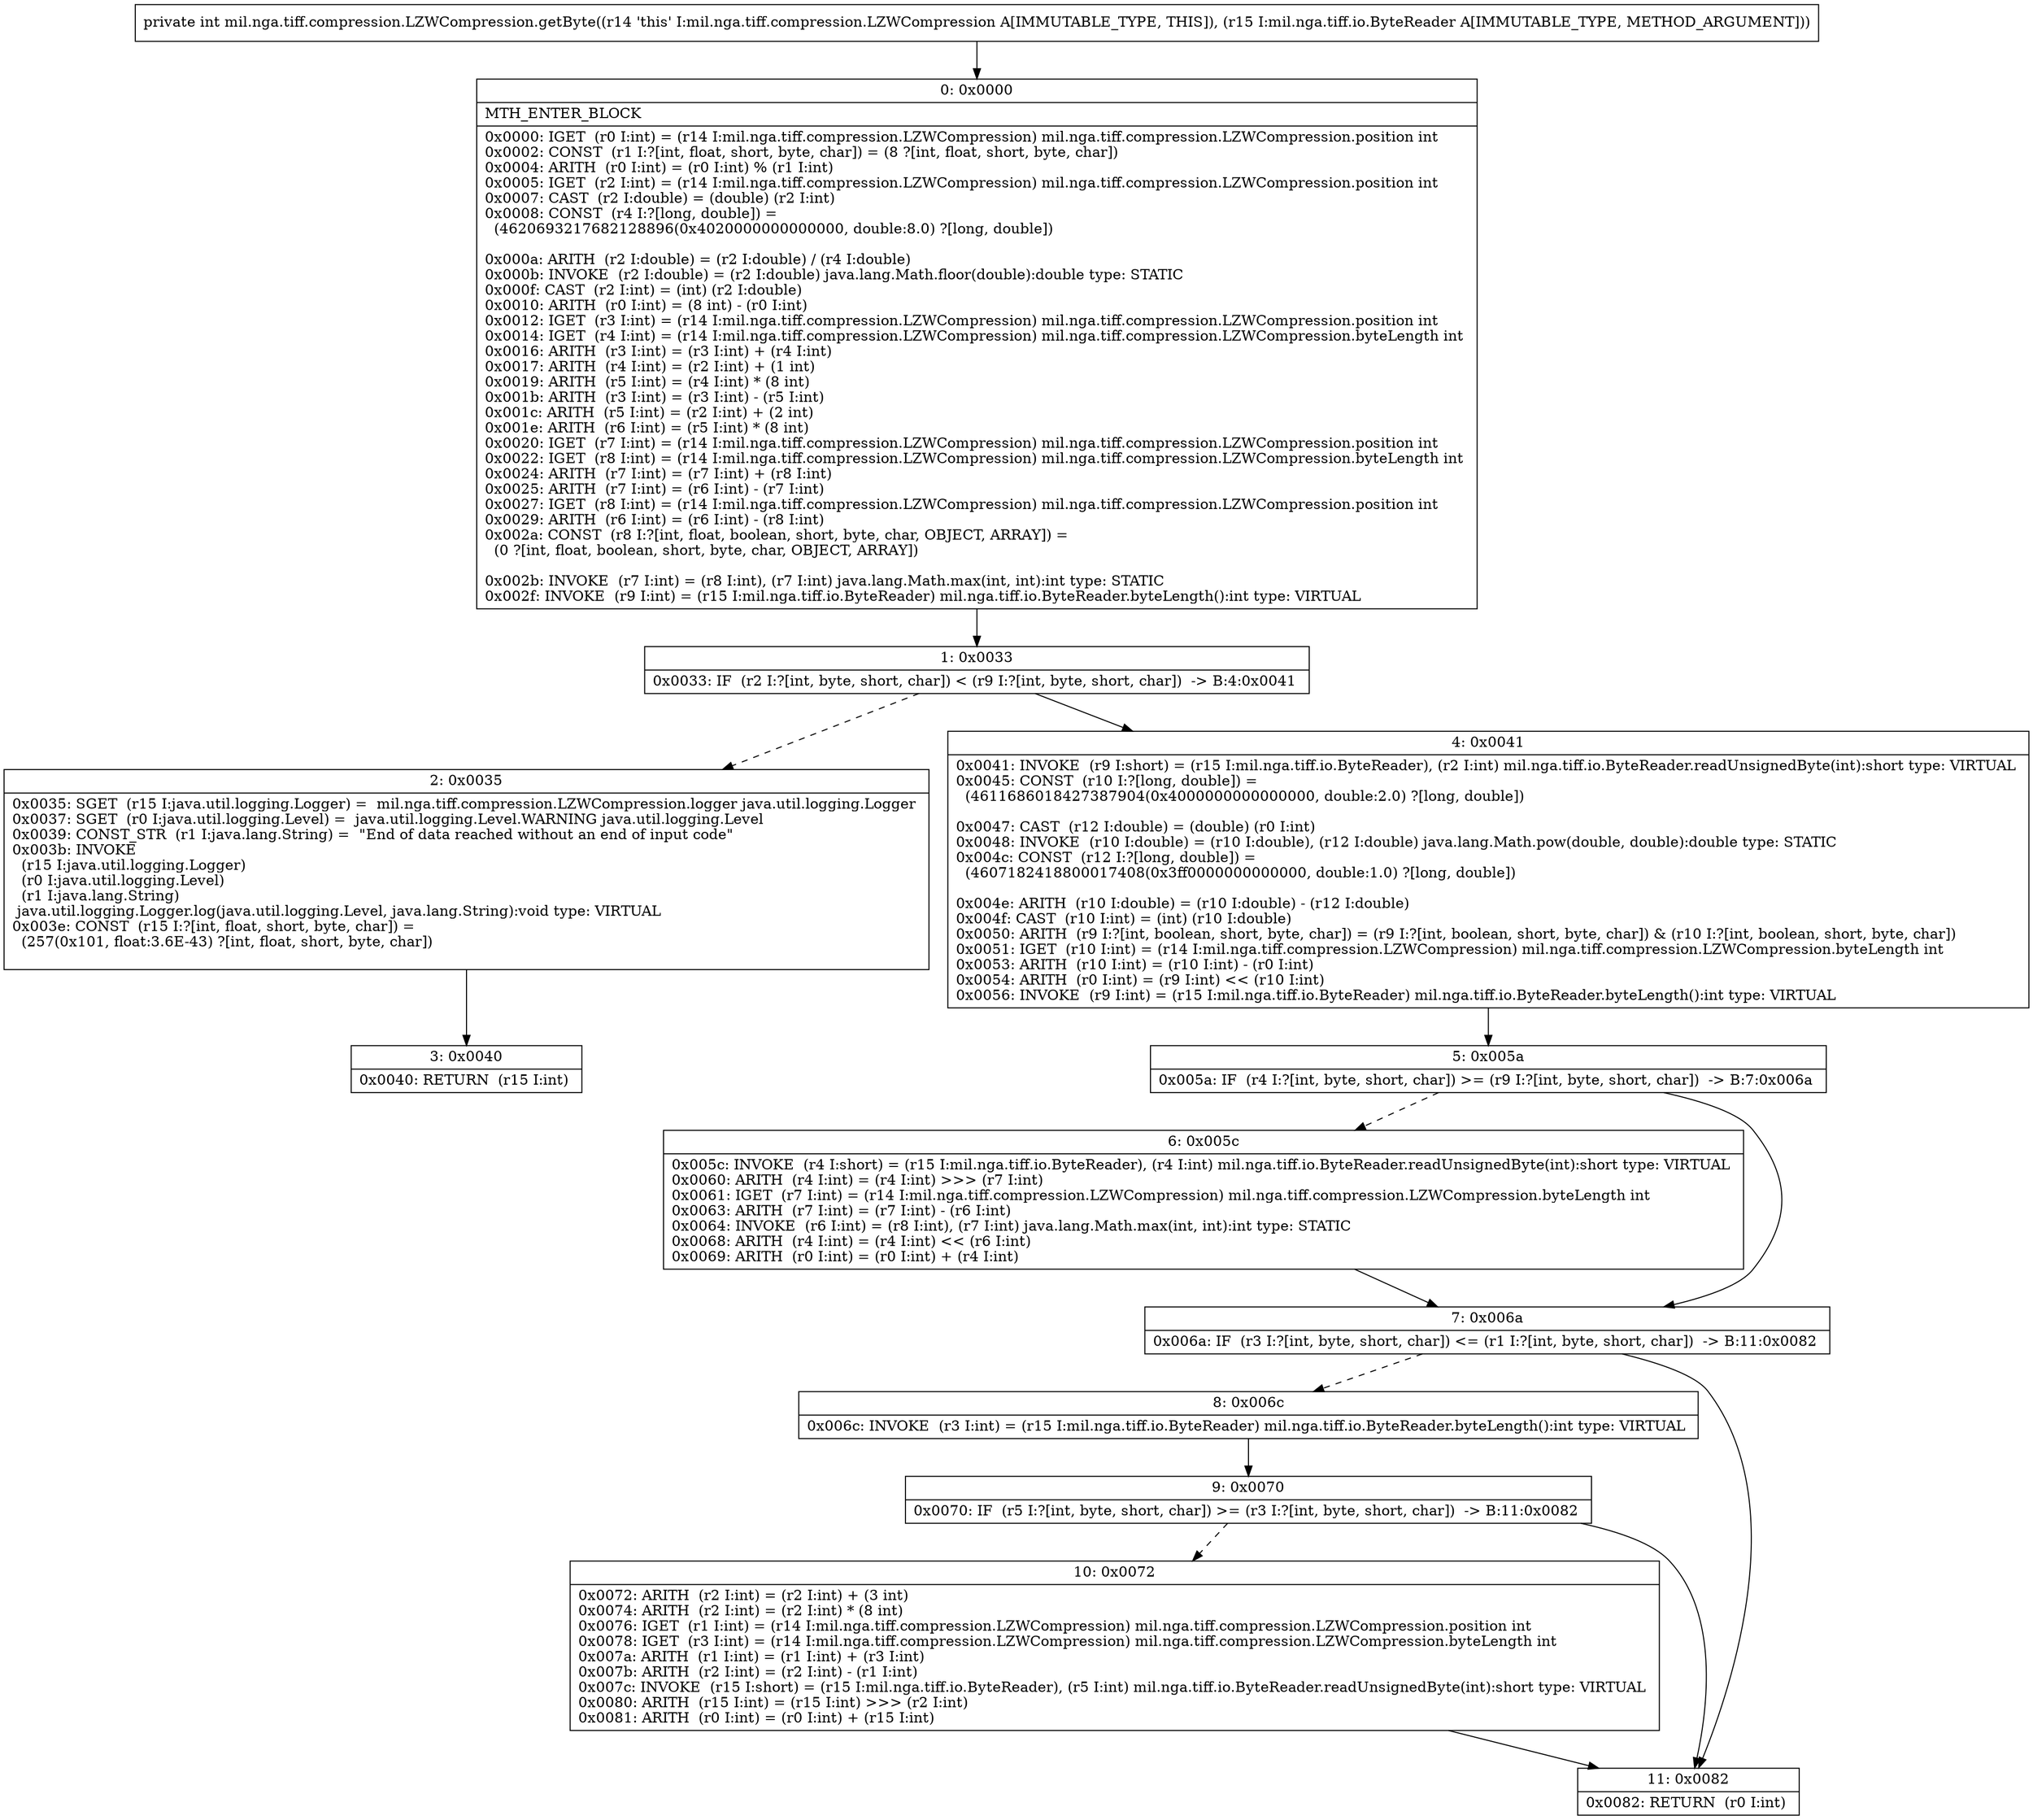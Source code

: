 digraph "CFG formil.nga.tiff.compression.LZWCompression.getByte(Lmil\/nga\/tiff\/io\/ByteReader;)I" {
Node_0 [shape=record,label="{0\:\ 0x0000|MTH_ENTER_BLOCK\l|0x0000: IGET  (r0 I:int) = (r14 I:mil.nga.tiff.compression.LZWCompression) mil.nga.tiff.compression.LZWCompression.position int \l0x0002: CONST  (r1 I:?[int, float, short, byte, char]) = (8 ?[int, float, short, byte, char]) \l0x0004: ARITH  (r0 I:int) = (r0 I:int) % (r1 I:int) \l0x0005: IGET  (r2 I:int) = (r14 I:mil.nga.tiff.compression.LZWCompression) mil.nga.tiff.compression.LZWCompression.position int \l0x0007: CAST  (r2 I:double) = (double) (r2 I:int) \l0x0008: CONST  (r4 I:?[long, double]) = \l  (4620693217682128896(0x4020000000000000, double:8.0) ?[long, double])\l \l0x000a: ARITH  (r2 I:double) = (r2 I:double) \/ (r4 I:double) \l0x000b: INVOKE  (r2 I:double) = (r2 I:double) java.lang.Math.floor(double):double type: STATIC \l0x000f: CAST  (r2 I:int) = (int) (r2 I:double) \l0x0010: ARITH  (r0 I:int) = (8 int) \- (r0 I:int) \l0x0012: IGET  (r3 I:int) = (r14 I:mil.nga.tiff.compression.LZWCompression) mil.nga.tiff.compression.LZWCompression.position int \l0x0014: IGET  (r4 I:int) = (r14 I:mil.nga.tiff.compression.LZWCompression) mil.nga.tiff.compression.LZWCompression.byteLength int \l0x0016: ARITH  (r3 I:int) = (r3 I:int) + (r4 I:int) \l0x0017: ARITH  (r4 I:int) = (r2 I:int) + (1 int) \l0x0019: ARITH  (r5 I:int) = (r4 I:int) * (8 int) \l0x001b: ARITH  (r3 I:int) = (r3 I:int) \- (r5 I:int) \l0x001c: ARITH  (r5 I:int) = (r2 I:int) + (2 int) \l0x001e: ARITH  (r6 I:int) = (r5 I:int) * (8 int) \l0x0020: IGET  (r7 I:int) = (r14 I:mil.nga.tiff.compression.LZWCompression) mil.nga.tiff.compression.LZWCompression.position int \l0x0022: IGET  (r8 I:int) = (r14 I:mil.nga.tiff.compression.LZWCompression) mil.nga.tiff.compression.LZWCompression.byteLength int \l0x0024: ARITH  (r7 I:int) = (r7 I:int) + (r8 I:int) \l0x0025: ARITH  (r7 I:int) = (r6 I:int) \- (r7 I:int) \l0x0027: IGET  (r8 I:int) = (r14 I:mil.nga.tiff.compression.LZWCompression) mil.nga.tiff.compression.LZWCompression.position int \l0x0029: ARITH  (r6 I:int) = (r6 I:int) \- (r8 I:int) \l0x002a: CONST  (r8 I:?[int, float, boolean, short, byte, char, OBJECT, ARRAY]) = \l  (0 ?[int, float, boolean, short, byte, char, OBJECT, ARRAY])\l \l0x002b: INVOKE  (r7 I:int) = (r8 I:int), (r7 I:int) java.lang.Math.max(int, int):int type: STATIC \l0x002f: INVOKE  (r9 I:int) = (r15 I:mil.nga.tiff.io.ByteReader) mil.nga.tiff.io.ByteReader.byteLength():int type: VIRTUAL \l}"];
Node_1 [shape=record,label="{1\:\ 0x0033|0x0033: IF  (r2 I:?[int, byte, short, char]) \< (r9 I:?[int, byte, short, char])  \-\> B:4:0x0041 \l}"];
Node_2 [shape=record,label="{2\:\ 0x0035|0x0035: SGET  (r15 I:java.util.logging.Logger) =  mil.nga.tiff.compression.LZWCompression.logger java.util.logging.Logger \l0x0037: SGET  (r0 I:java.util.logging.Level) =  java.util.logging.Level.WARNING java.util.logging.Level \l0x0039: CONST_STR  (r1 I:java.lang.String) =  \"End of data reached without an end of input code\" \l0x003b: INVOKE  \l  (r15 I:java.util.logging.Logger)\l  (r0 I:java.util.logging.Level)\l  (r1 I:java.lang.String)\l java.util.logging.Logger.log(java.util.logging.Level, java.lang.String):void type: VIRTUAL \l0x003e: CONST  (r15 I:?[int, float, short, byte, char]) = \l  (257(0x101, float:3.6E\-43) ?[int, float, short, byte, char])\l \l}"];
Node_3 [shape=record,label="{3\:\ 0x0040|0x0040: RETURN  (r15 I:int) \l}"];
Node_4 [shape=record,label="{4\:\ 0x0041|0x0041: INVOKE  (r9 I:short) = (r15 I:mil.nga.tiff.io.ByteReader), (r2 I:int) mil.nga.tiff.io.ByteReader.readUnsignedByte(int):short type: VIRTUAL \l0x0045: CONST  (r10 I:?[long, double]) = \l  (4611686018427387904(0x4000000000000000, double:2.0) ?[long, double])\l \l0x0047: CAST  (r12 I:double) = (double) (r0 I:int) \l0x0048: INVOKE  (r10 I:double) = (r10 I:double), (r12 I:double) java.lang.Math.pow(double, double):double type: STATIC \l0x004c: CONST  (r12 I:?[long, double]) = \l  (4607182418800017408(0x3ff0000000000000, double:1.0) ?[long, double])\l \l0x004e: ARITH  (r10 I:double) = (r10 I:double) \- (r12 I:double) \l0x004f: CAST  (r10 I:int) = (int) (r10 I:double) \l0x0050: ARITH  (r9 I:?[int, boolean, short, byte, char]) = (r9 I:?[int, boolean, short, byte, char]) & (r10 I:?[int, boolean, short, byte, char]) \l0x0051: IGET  (r10 I:int) = (r14 I:mil.nga.tiff.compression.LZWCompression) mil.nga.tiff.compression.LZWCompression.byteLength int \l0x0053: ARITH  (r10 I:int) = (r10 I:int) \- (r0 I:int) \l0x0054: ARITH  (r0 I:int) = (r9 I:int) \<\< (r10 I:int) \l0x0056: INVOKE  (r9 I:int) = (r15 I:mil.nga.tiff.io.ByteReader) mil.nga.tiff.io.ByteReader.byteLength():int type: VIRTUAL \l}"];
Node_5 [shape=record,label="{5\:\ 0x005a|0x005a: IF  (r4 I:?[int, byte, short, char]) \>= (r9 I:?[int, byte, short, char])  \-\> B:7:0x006a \l}"];
Node_6 [shape=record,label="{6\:\ 0x005c|0x005c: INVOKE  (r4 I:short) = (r15 I:mil.nga.tiff.io.ByteReader), (r4 I:int) mil.nga.tiff.io.ByteReader.readUnsignedByte(int):short type: VIRTUAL \l0x0060: ARITH  (r4 I:int) = (r4 I:int) \>\>\> (r7 I:int) \l0x0061: IGET  (r7 I:int) = (r14 I:mil.nga.tiff.compression.LZWCompression) mil.nga.tiff.compression.LZWCompression.byteLength int \l0x0063: ARITH  (r7 I:int) = (r7 I:int) \- (r6 I:int) \l0x0064: INVOKE  (r6 I:int) = (r8 I:int), (r7 I:int) java.lang.Math.max(int, int):int type: STATIC \l0x0068: ARITH  (r4 I:int) = (r4 I:int) \<\< (r6 I:int) \l0x0069: ARITH  (r0 I:int) = (r0 I:int) + (r4 I:int) \l}"];
Node_7 [shape=record,label="{7\:\ 0x006a|0x006a: IF  (r3 I:?[int, byte, short, char]) \<= (r1 I:?[int, byte, short, char])  \-\> B:11:0x0082 \l}"];
Node_8 [shape=record,label="{8\:\ 0x006c|0x006c: INVOKE  (r3 I:int) = (r15 I:mil.nga.tiff.io.ByteReader) mil.nga.tiff.io.ByteReader.byteLength():int type: VIRTUAL \l}"];
Node_9 [shape=record,label="{9\:\ 0x0070|0x0070: IF  (r5 I:?[int, byte, short, char]) \>= (r3 I:?[int, byte, short, char])  \-\> B:11:0x0082 \l}"];
Node_10 [shape=record,label="{10\:\ 0x0072|0x0072: ARITH  (r2 I:int) = (r2 I:int) + (3 int) \l0x0074: ARITH  (r2 I:int) = (r2 I:int) * (8 int) \l0x0076: IGET  (r1 I:int) = (r14 I:mil.nga.tiff.compression.LZWCompression) mil.nga.tiff.compression.LZWCompression.position int \l0x0078: IGET  (r3 I:int) = (r14 I:mil.nga.tiff.compression.LZWCompression) mil.nga.tiff.compression.LZWCompression.byteLength int \l0x007a: ARITH  (r1 I:int) = (r1 I:int) + (r3 I:int) \l0x007b: ARITH  (r2 I:int) = (r2 I:int) \- (r1 I:int) \l0x007c: INVOKE  (r15 I:short) = (r15 I:mil.nga.tiff.io.ByteReader), (r5 I:int) mil.nga.tiff.io.ByteReader.readUnsignedByte(int):short type: VIRTUAL \l0x0080: ARITH  (r15 I:int) = (r15 I:int) \>\>\> (r2 I:int) \l0x0081: ARITH  (r0 I:int) = (r0 I:int) + (r15 I:int) \l}"];
Node_11 [shape=record,label="{11\:\ 0x0082|0x0082: RETURN  (r0 I:int) \l}"];
MethodNode[shape=record,label="{private int mil.nga.tiff.compression.LZWCompression.getByte((r14 'this' I:mil.nga.tiff.compression.LZWCompression A[IMMUTABLE_TYPE, THIS]), (r15 I:mil.nga.tiff.io.ByteReader A[IMMUTABLE_TYPE, METHOD_ARGUMENT])) }"];
MethodNode -> Node_0;
Node_0 -> Node_1;
Node_1 -> Node_2[style=dashed];
Node_1 -> Node_4;
Node_2 -> Node_3;
Node_4 -> Node_5;
Node_5 -> Node_6[style=dashed];
Node_5 -> Node_7;
Node_6 -> Node_7;
Node_7 -> Node_8[style=dashed];
Node_7 -> Node_11;
Node_8 -> Node_9;
Node_9 -> Node_10[style=dashed];
Node_9 -> Node_11;
Node_10 -> Node_11;
}


